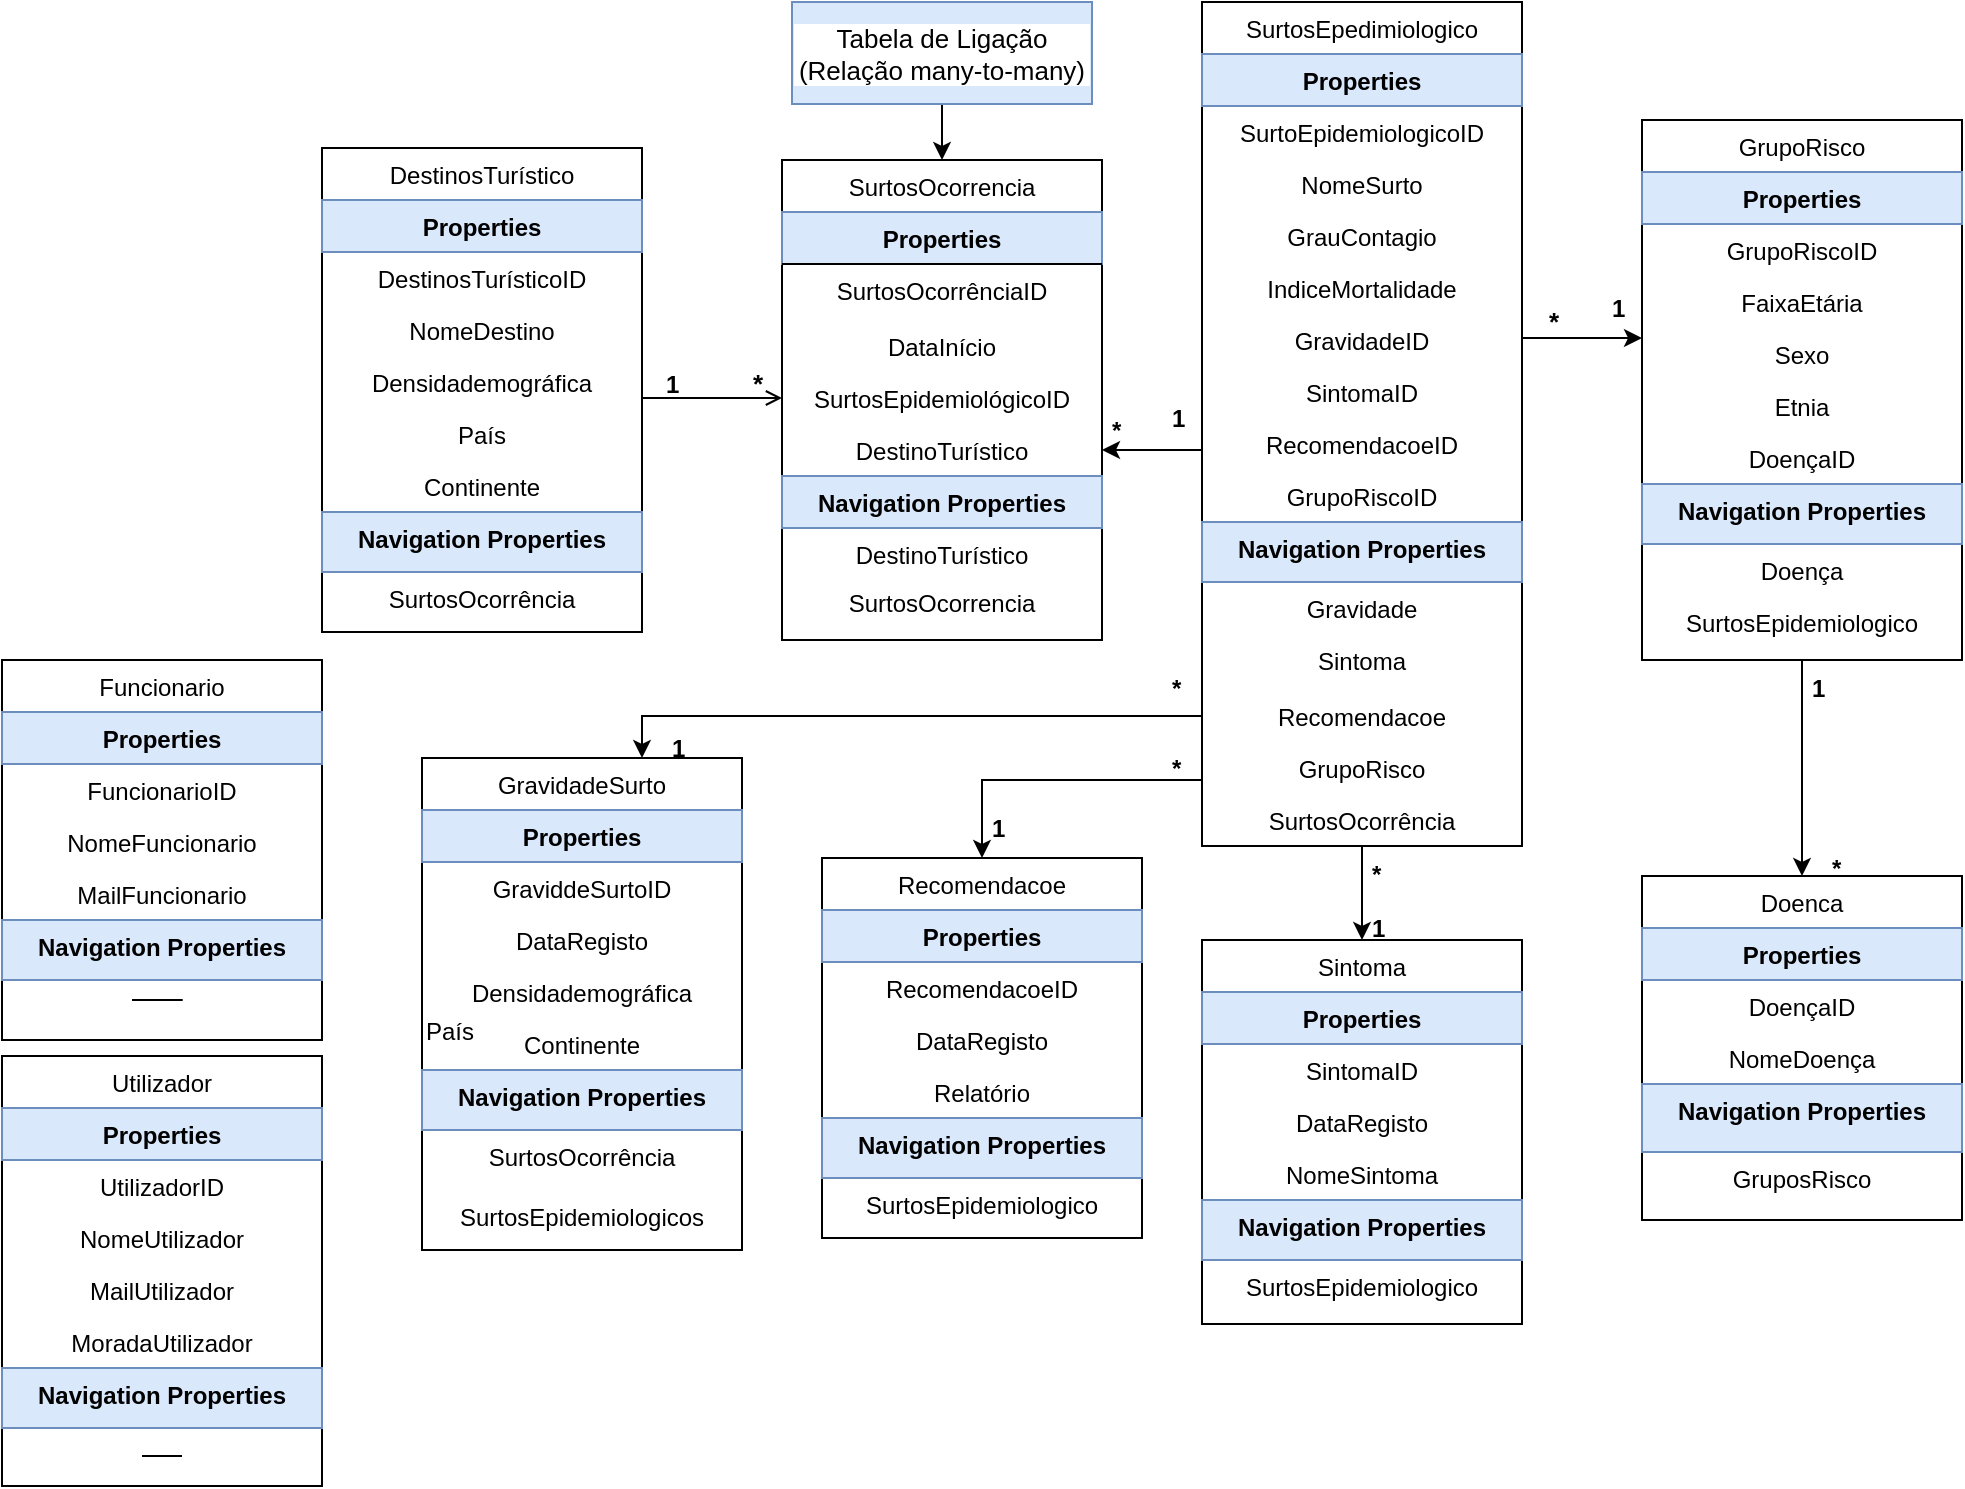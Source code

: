 <mxfile version="14.1.1" type="device"><diagram id="C5RBs43oDa-KdzZeNtuy" name="Page-1"><mxGraphModel dx="1320" dy="484" grid="1" gridSize="10" guides="1" tooltips="1" connect="1" arrows="1" fold="1" page="1" pageScale="1" pageWidth="827" pageHeight="1169" math="0" shadow="0"><root><mxCell id="WIyWlLk6GJQsqaUBKTNV-0"/><mxCell id="WIyWlLk6GJQsqaUBKTNV-1" parent="WIyWlLk6GJQsqaUBKTNV-0"/><mxCell id="zkfFHV4jXpPFQw0GAbJ--0" value="DestinosTurístico" style="swimlane;fontStyle=0;align=center;verticalAlign=top;childLayout=stackLayout;horizontal=1;startSize=26;horizontalStack=0;resizeParent=1;resizeLast=0;collapsible=1;marginBottom=0;rounded=0;shadow=0;strokeWidth=1;" parent="WIyWlLk6GJQsqaUBKTNV-1" vertex="1"><mxGeometry x="270" y="114" width="160" height="242" as="geometry"><mxRectangle x="230" y="140" width="160" height="26" as="alternateBounds"/></mxGeometry></mxCell><mxCell id="zkfFHV4jXpPFQw0GAbJ--1" value="Properties" style="text;align=center;verticalAlign=top;spacingLeft=4;spacingRight=4;overflow=hidden;rotatable=0;points=[[0,0.5],[1,0.5]];portConstraint=eastwest;fontStyle=1;fillColor=#dae8fc;strokeColor=#6c8ebf;" parent="zkfFHV4jXpPFQw0GAbJ--0" vertex="1"><mxGeometry y="26" width="160" height="26" as="geometry"/></mxCell><mxCell id="xdWEZirwOs-ydl-rWn5R-0" value="DestinosTurísticoID" style="text;align=center;verticalAlign=top;spacingLeft=4;spacingRight=4;overflow=hidden;rotatable=0;points=[[0,0.5],[1,0.5]];portConstraint=eastwest;" vertex="1" parent="zkfFHV4jXpPFQw0GAbJ--0"><mxGeometry y="52" width="160" height="26" as="geometry"/></mxCell><mxCell id="zkfFHV4jXpPFQw0GAbJ--2" value="NomeDestino" style="text;align=center;verticalAlign=top;spacingLeft=4;spacingRight=4;overflow=hidden;rotatable=0;points=[[0,0.5],[1,0.5]];portConstraint=eastwest;rounded=0;shadow=0;html=0;" parent="zkfFHV4jXpPFQw0GAbJ--0" vertex="1"><mxGeometry y="78" width="160" height="26" as="geometry"/></mxCell><mxCell id="xdWEZirwOs-ydl-rWn5R-4" value="Densidademográfica" style="text;align=center;verticalAlign=top;spacingLeft=4;spacingRight=4;overflow=hidden;rotatable=0;points=[[0,0.5],[1,0.5]];portConstraint=eastwest;" vertex="1" parent="zkfFHV4jXpPFQw0GAbJ--0"><mxGeometry y="104" width="160" height="26" as="geometry"/></mxCell><mxCell id="zkfFHV4jXpPFQw0GAbJ--3" value="País" style="text;align=center;verticalAlign=top;spacingLeft=4;spacingRight=4;overflow=hidden;rotatable=0;points=[[0,0.5],[1,0.5]];portConstraint=eastwest;rounded=0;shadow=0;html=0;" parent="zkfFHV4jXpPFQw0GAbJ--0" vertex="1"><mxGeometry y="130" width="160" height="26" as="geometry"/></mxCell><mxCell id="zkfFHV4jXpPFQw0GAbJ--5" value="Continente" style="text;align=center;verticalAlign=top;spacingLeft=4;spacingRight=4;overflow=hidden;rotatable=0;points=[[0,0.5],[1,0.5]];portConstraint=eastwest;" parent="zkfFHV4jXpPFQw0GAbJ--0" vertex="1"><mxGeometry y="156" width="160" height="26" as="geometry"/></mxCell><mxCell id="xdWEZirwOs-ydl-rWn5R-1" value="Navigation Properties" style="text;align=center;verticalAlign=top;spacingLeft=4;spacingRight=4;overflow=hidden;rotatable=0;points=[[0,0.5],[1,0.5]];portConstraint=eastwest;fontStyle=1;fillColor=#dae8fc;strokeColor=#6c8ebf;" vertex="1" parent="zkfFHV4jXpPFQw0GAbJ--0"><mxGeometry y="182" width="160" height="30" as="geometry"/></mxCell><mxCell id="xdWEZirwOs-ydl-rWn5R-5" value="SurtosOcorrência" style="text;align=center;verticalAlign=top;spacingLeft=4;spacingRight=4;overflow=hidden;rotatable=0;points=[[0,0.5],[1,0.5]];portConstraint=eastwest;" vertex="1" parent="zkfFHV4jXpPFQw0GAbJ--0"><mxGeometry y="212" width="160" height="28" as="geometry"/></mxCell><mxCell id="zkfFHV4jXpPFQw0GAbJ--17" value="SurtosOcorrencia" style="swimlane;fontStyle=0;align=center;verticalAlign=top;childLayout=stackLayout;horizontal=1;startSize=26;horizontalStack=0;resizeParent=1;resizeLast=0;collapsible=1;marginBottom=0;rounded=0;shadow=0;strokeWidth=1;" parent="WIyWlLk6GJQsqaUBKTNV-1" vertex="1"><mxGeometry x="500" y="120" width="160" height="240" as="geometry"><mxRectangle x="550" y="140" width="160" height="26" as="alternateBounds"/></mxGeometry></mxCell><mxCell id="zkfFHV4jXpPFQw0GAbJ--18" value="Properties" style="text;align=center;verticalAlign=top;spacingLeft=4;spacingRight=4;overflow=hidden;rotatable=0;points=[[0,0.5],[1,0.5]];portConstraint=eastwest;fontStyle=1;fillColor=#dae8fc;strokeColor=#6c8ebf;" parent="zkfFHV4jXpPFQw0GAbJ--17" vertex="1"><mxGeometry y="26" width="160" height="26" as="geometry"/></mxCell><mxCell id="xdWEZirwOs-ydl-rWn5R-7" value="" style="endArrow=none;html=1;" edge="1" parent="zkfFHV4jXpPFQw0GAbJ--17"><mxGeometry width="50" height="50" relative="1" as="geometry"><mxPoint y="52" as="sourcePoint"/><mxPoint x="160" y="52" as="targetPoint"/></mxGeometry></mxCell><mxCell id="zkfFHV4jXpPFQw0GAbJ--19" value="SurtosOcorrênciaID" style="text;align=center;verticalAlign=top;spacingLeft=4;spacingRight=4;overflow=hidden;rotatable=0;points=[[0,0.5],[1,0.5]];portConstraint=eastwest;rounded=0;shadow=0;html=0;" parent="zkfFHV4jXpPFQw0GAbJ--17" vertex="1"><mxGeometry y="52" width="160" height="28" as="geometry"/></mxCell><mxCell id="zkfFHV4jXpPFQw0GAbJ--20" value="DataInício" style="text;align=center;verticalAlign=top;spacingLeft=4;spacingRight=4;overflow=hidden;rotatable=0;points=[[0,0.5],[1,0.5]];portConstraint=eastwest;rounded=0;shadow=0;html=0;" parent="zkfFHV4jXpPFQw0GAbJ--17" vertex="1"><mxGeometry y="80" width="160" height="26" as="geometry"/></mxCell><mxCell id="xdWEZirwOs-ydl-rWn5R-8" value="SurtosEpidemiológicoID" style="text;align=center;verticalAlign=top;spacingLeft=4;spacingRight=4;overflow=hidden;rotatable=0;points=[[0,0.5],[1,0.5]];portConstraint=eastwest;rounded=0;shadow=0;html=0;" vertex="1" parent="zkfFHV4jXpPFQw0GAbJ--17"><mxGeometry y="106" width="160" height="26" as="geometry"/></mxCell><mxCell id="xdWEZirwOs-ydl-rWn5R-9" value="DestinoTurístico" style="text;align=center;verticalAlign=top;spacingLeft=4;spacingRight=4;overflow=hidden;rotatable=0;points=[[0,0.5],[1,0.5]];portConstraint=eastwest;rounded=0;shadow=0;html=0;" vertex="1" parent="zkfFHV4jXpPFQw0GAbJ--17"><mxGeometry y="132" width="160" height="26" as="geometry"/></mxCell><mxCell id="zkfFHV4jXpPFQw0GAbJ--24" value="Navigation Properties" style="text;align=center;verticalAlign=top;spacingLeft=4;spacingRight=4;overflow=hidden;rotatable=0;points=[[0,0.5],[1,0.5]];portConstraint=eastwest;fontStyle=1;fillColor=#dae8fc;strokeColor=#6c8ebf;" parent="zkfFHV4jXpPFQw0GAbJ--17" vertex="1"><mxGeometry y="158" width="160" height="26" as="geometry"/></mxCell><mxCell id="zkfFHV4jXpPFQw0GAbJ--22" value="DestinoTurístico" style="text;align=center;verticalAlign=top;spacingLeft=4;spacingRight=4;overflow=hidden;rotatable=0;points=[[0,0.5],[1,0.5]];portConstraint=eastwest;rounded=0;shadow=0;html=0;" parent="zkfFHV4jXpPFQw0GAbJ--17" vertex="1"><mxGeometry y="184" width="160" height="24" as="geometry"/></mxCell><mxCell id="xdWEZirwOs-ydl-rWn5R-128" value="SurtosOcorrencia" style="text;align=center;verticalAlign=top;spacingLeft=4;spacingRight=4;overflow=hidden;rotatable=0;points=[[0,0.5],[1,0.5]];portConstraint=eastwest;" vertex="1" parent="zkfFHV4jXpPFQw0GAbJ--17"><mxGeometry y="208" width="160" height="26" as="geometry"/></mxCell><mxCell id="zkfFHV4jXpPFQw0GAbJ--26" value="" style="endArrow=open;shadow=0;strokeWidth=1;rounded=0;endFill=1;edgeStyle=elbowEdgeStyle;elbow=vertical;entryX=0;entryY=0.5;entryDx=0;entryDy=0;" parent="WIyWlLk6GJQsqaUBKTNV-1" source="zkfFHV4jXpPFQw0GAbJ--0" edge="1"><mxGeometry x="0.5" y="41" relative="1" as="geometry"><mxPoint x="380" y="192" as="sourcePoint"/><mxPoint x="500" y="239" as="targetPoint"/><mxPoint x="-40" y="32" as="offset"/></mxGeometry></mxCell><mxCell id="zkfFHV4jXpPFQw0GAbJ--27" value="1" style="resizable=0;align=left;verticalAlign=bottom;labelBackgroundColor=none;fontSize=12;fontStyle=1" parent="zkfFHV4jXpPFQw0GAbJ--26" connectable="0" vertex="1"><mxGeometry x="-1" relative="1" as="geometry"><mxPoint x="10" y="2" as="offset"/></mxGeometry></mxCell><mxCell id="zkfFHV4jXpPFQw0GAbJ--28" value="*" style="resizable=0;align=right;verticalAlign=bottom;labelBackgroundColor=none;fontSize=13;fontStyle=1" parent="zkfFHV4jXpPFQw0GAbJ--26" connectable="0" vertex="1"><mxGeometry x="1" relative="1" as="geometry"><mxPoint x="-8" y="2" as="offset"/></mxGeometry></mxCell><mxCell id="xdWEZirwOs-ydl-rWn5R-12" value="Doenca" style="swimlane;fontStyle=0;align=center;verticalAlign=top;childLayout=stackLayout;horizontal=1;startSize=26;horizontalStack=0;resizeParent=1;resizeLast=0;collapsible=1;marginBottom=0;rounded=0;shadow=0;strokeWidth=1;" vertex="1" parent="WIyWlLk6GJQsqaUBKTNV-1"><mxGeometry x="930" y="478" width="160" height="172" as="geometry"><mxRectangle x="230" y="140" width="160" height="26" as="alternateBounds"/></mxGeometry></mxCell><mxCell id="xdWEZirwOs-ydl-rWn5R-13" value="Properties" style="text;align=center;verticalAlign=top;spacingLeft=4;spacingRight=4;overflow=hidden;rotatable=0;points=[[0,0.5],[1,0.5]];portConstraint=eastwest;fontStyle=1;fillColor=#dae8fc;strokeColor=#6c8ebf;" vertex="1" parent="xdWEZirwOs-ydl-rWn5R-12"><mxGeometry y="26" width="160" height="26" as="geometry"/></mxCell><mxCell id="xdWEZirwOs-ydl-rWn5R-14" value="DoençaID" style="text;align=center;verticalAlign=top;spacingLeft=4;spacingRight=4;overflow=hidden;rotatable=0;points=[[0,0.5],[1,0.5]];portConstraint=eastwest;" vertex="1" parent="xdWEZirwOs-ydl-rWn5R-12"><mxGeometry y="52" width="160" height="26" as="geometry"/></mxCell><mxCell id="xdWEZirwOs-ydl-rWn5R-15" value="NomeDoença" style="text;align=center;verticalAlign=top;spacingLeft=4;spacingRight=4;overflow=hidden;rotatable=0;points=[[0,0.5],[1,0.5]];portConstraint=eastwest;rounded=0;shadow=0;html=0;" vertex="1" parent="xdWEZirwOs-ydl-rWn5R-12"><mxGeometry y="78" width="160" height="26" as="geometry"/></mxCell><mxCell id="xdWEZirwOs-ydl-rWn5R-21" value="Navigation Properties" style="text;align=center;verticalAlign=top;spacingLeft=4;spacingRight=4;overflow=hidden;rotatable=0;points=[[0,0.5],[1,0.5]];portConstraint=eastwest;fontStyle=1;fillColor=#dae8fc;strokeColor=#6c8ebf;" vertex="1" parent="xdWEZirwOs-ydl-rWn5R-12"><mxGeometry y="104" width="160" height="34" as="geometry"/></mxCell><mxCell id="xdWEZirwOs-ydl-rWn5R-23" value="GruposRisco" style="text;align=center;verticalAlign=top;spacingLeft=4;spacingRight=4;overflow=hidden;rotatable=0;points=[[0,0.5],[1,0.5]];portConstraint=eastwest;" vertex="1" parent="xdWEZirwOs-ydl-rWn5R-12"><mxGeometry y="138" width="160" height="30" as="geometry"/></mxCell><mxCell id="xdWEZirwOs-ydl-rWn5R-24" value="GravidadeSurto" style="swimlane;fontStyle=0;align=center;verticalAlign=top;childLayout=stackLayout;horizontal=1;startSize=26;horizontalStack=0;resizeParent=1;resizeLast=0;collapsible=1;marginBottom=0;rounded=0;shadow=0;strokeWidth=1;" vertex="1" parent="WIyWlLk6GJQsqaUBKTNV-1"><mxGeometry x="320" y="419" width="160" height="246" as="geometry"><mxRectangle x="230" y="140" width="160" height="26" as="alternateBounds"/></mxGeometry></mxCell><mxCell id="xdWEZirwOs-ydl-rWn5R-25" value="Properties" style="text;align=center;verticalAlign=top;spacingLeft=4;spacingRight=4;overflow=hidden;rotatable=0;points=[[0,0.5],[1,0.5]];portConstraint=eastwest;fontStyle=1;fillColor=#dae8fc;strokeColor=#6c8ebf;" vertex="1" parent="xdWEZirwOs-ydl-rWn5R-24"><mxGeometry y="26" width="160" height="26" as="geometry"/></mxCell><mxCell id="xdWEZirwOs-ydl-rWn5R-26" value="GraviddeSurtoID" style="text;align=center;verticalAlign=top;spacingLeft=4;spacingRight=4;overflow=hidden;rotatable=0;points=[[0,0.5],[1,0.5]];portConstraint=eastwest;" vertex="1" parent="xdWEZirwOs-ydl-rWn5R-24"><mxGeometry y="52" width="160" height="26" as="geometry"/></mxCell><mxCell id="xdWEZirwOs-ydl-rWn5R-27" value="DataRegisto" style="text;align=center;verticalAlign=top;spacingLeft=4;spacingRight=4;overflow=hidden;rotatable=0;points=[[0,0.5],[1,0.5]];portConstraint=eastwest;rounded=0;shadow=0;html=0;labelBackgroundColor=#ffffff;" vertex="1" parent="xdWEZirwOs-ydl-rWn5R-24"><mxGeometry y="78" width="160" height="26" as="geometry"/></mxCell><mxCell id="xdWEZirwOs-ydl-rWn5R-28" value="Densidademográfica" style="text;align=center;verticalAlign=top;spacingLeft=4;spacingRight=4;overflow=hidden;rotatable=0;points=[[0,0.5],[1,0.5]];portConstraint=eastwest;" vertex="1" parent="xdWEZirwOs-ydl-rWn5R-24"><mxGeometry y="104" width="160" height="26" as="geometry"/></mxCell><mxCell id="xdWEZirwOs-ydl-rWn5R-31" value="Continente" style="text;align=center;verticalAlign=top;spacingLeft=4;spacingRight=4;overflow=hidden;rotatable=0;points=[[0,0.5],[1,0.5]];portConstraint=eastwest;" vertex="1" parent="xdWEZirwOs-ydl-rWn5R-24"><mxGeometry y="130" width="160" height="26" as="geometry"/></mxCell><mxCell id="xdWEZirwOs-ydl-rWn5R-33" value="Navigation Properties" style="text;align=center;verticalAlign=top;spacingLeft=4;spacingRight=4;overflow=hidden;rotatable=0;points=[[0,0.5],[1,0.5]];portConstraint=eastwest;fontStyle=1;fillColor=#dae8fc;strokeColor=#6c8ebf;" vertex="1" parent="xdWEZirwOs-ydl-rWn5R-24"><mxGeometry y="156" width="160" height="30" as="geometry"/></mxCell><mxCell id="xdWEZirwOs-ydl-rWn5R-143" value="SurtosOcorrência" style="text;align=center;verticalAlign=top;spacingLeft=4;spacingRight=4;overflow=hidden;rotatable=0;points=[[0,0.5],[1,0.5]];portConstraint=eastwest;" vertex="1" parent="xdWEZirwOs-ydl-rWn5R-24"><mxGeometry y="186" width="160" height="30" as="geometry"/></mxCell><mxCell id="xdWEZirwOs-ydl-rWn5R-35" value="SurtosEpidemiologicos" style="text;align=center;verticalAlign=top;spacingLeft=4;spacingRight=4;overflow=hidden;rotatable=0;points=[[0,0.5],[1,0.5]];portConstraint=eastwest;" vertex="1" parent="xdWEZirwOs-ydl-rWn5R-24"><mxGeometry y="216" width="160" height="30" as="geometry"/></mxCell><mxCell id="xdWEZirwOs-ydl-rWn5R-36" value="Funcionario" style="swimlane;fontStyle=0;align=center;verticalAlign=top;childLayout=stackLayout;horizontal=1;startSize=26;horizontalStack=0;resizeParent=1;resizeLast=0;collapsible=1;marginBottom=0;rounded=0;shadow=0;strokeWidth=1;" vertex="1" parent="WIyWlLk6GJQsqaUBKTNV-1"><mxGeometry x="110" y="370" width="160" height="190" as="geometry"><mxRectangle x="230" y="140" width="160" height="26" as="alternateBounds"/></mxGeometry></mxCell><mxCell id="xdWEZirwOs-ydl-rWn5R-37" value="Properties" style="text;align=center;verticalAlign=top;spacingLeft=4;spacingRight=4;overflow=hidden;rotatable=0;points=[[0,0.5],[1,0.5]];portConstraint=eastwest;fontStyle=1;fillColor=#dae8fc;strokeColor=#6c8ebf;" vertex="1" parent="xdWEZirwOs-ydl-rWn5R-36"><mxGeometry y="26" width="160" height="26" as="geometry"/></mxCell><mxCell id="xdWEZirwOs-ydl-rWn5R-38" value="FuncionarioID" style="text;align=center;verticalAlign=top;spacingLeft=4;spacingRight=4;overflow=hidden;rotatable=0;points=[[0,0.5],[1,0.5]];portConstraint=eastwest;" vertex="1" parent="xdWEZirwOs-ydl-rWn5R-36"><mxGeometry y="52" width="160" height="26" as="geometry"/></mxCell><mxCell id="xdWEZirwOs-ydl-rWn5R-39" value="NomeFuncionario" style="text;align=center;verticalAlign=top;spacingLeft=4;spacingRight=4;overflow=hidden;rotatable=0;points=[[0,0.5],[1,0.5]];portConstraint=eastwest;rounded=0;shadow=0;html=0;labelBackgroundColor=#ffffff;" vertex="1" parent="xdWEZirwOs-ydl-rWn5R-36"><mxGeometry y="78" width="160" height="26" as="geometry"/></mxCell><mxCell id="xdWEZirwOs-ydl-rWn5R-40" value="MailFuncionario" style="text;align=center;verticalAlign=top;spacingLeft=4;spacingRight=4;overflow=hidden;rotatable=0;points=[[0,0.5],[1,0.5]];portConstraint=eastwest;" vertex="1" parent="xdWEZirwOs-ydl-rWn5R-36"><mxGeometry y="104" width="160" height="26" as="geometry"/></mxCell><mxCell id="xdWEZirwOs-ydl-rWn5R-43" value="Navigation Properties" style="text;align=center;verticalAlign=top;spacingLeft=4;spacingRight=4;overflow=hidden;rotatable=0;points=[[0,0.5],[1,0.5]];portConstraint=eastwest;fontStyle=1;fillColor=#dae8fc;strokeColor=#6c8ebf;" vertex="1" parent="xdWEZirwOs-ydl-rWn5R-36"><mxGeometry y="130" width="160" height="30" as="geometry"/></mxCell><mxCell id="xdWEZirwOs-ydl-rWn5R-96" value="" style="endArrow=none;html=1;fontSize=13;" edge="1" parent="xdWEZirwOs-ydl-rWn5R-36"><mxGeometry width="50" height="50" relative="1" as="geometry"><mxPoint x="65" y="170" as="sourcePoint"/><mxPoint x="65" y="170" as="targetPoint"/><Array as="points"><mxPoint x="95" y="170"/></Array></mxGeometry></mxCell><mxCell id="xdWEZirwOs-ydl-rWn5R-148" style="edgeStyle=orthogonalEdgeStyle;rounded=0;orthogonalLoop=1;jettySize=auto;html=1;entryX=0.5;entryY=0;entryDx=0;entryDy=0;fontSize=13;" edge="1" parent="WIyWlLk6GJQsqaUBKTNV-1" source="xdWEZirwOs-ydl-rWn5R-45" target="xdWEZirwOs-ydl-rWn5R-12"><mxGeometry relative="1" as="geometry"/></mxCell><mxCell id="xdWEZirwOs-ydl-rWn5R-45" value="GrupoRisco" style="swimlane;fontStyle=0;align=center;verticalAlign=top;childLayout=stackLayout;horizontal=1;startSize=26;horizontalStack=0;resizeParent=1;resizeLast=0;collapsible=1;marginBottom=0;rounded=0;shadow=0;strokeWidth=1;" vertex="1" parent="WIyWlLk6GJQsqaUBKTNV-1"><mxGeometry x="930" y="100" width="160" height="270" as="geometry"><mxRectangle x="230" y="140" width="160" height="26" as="alternateBounds"/></mxGeometry></mxCell><mxCell id="xdWEZirwOs-ydl-rWn5R-46" value="Properties" style="text;align=center;verticalAlign=top;spacingLeft=4;spacingRight=4;overflow=hidden;rotatable=0;points=[[0,0.5],[1,0.5]];portConstraint=eastwest;fontStyle=1;fillColor=#dae8fc;strokeColor=#6c8ebf;" vertex="1" parent="xdWEZirwOs-ydl-rWn5R-45"><mxGeometry y="26" width="160" height="26" as="geometry"/></mxCell><mxCell id="xdWEZirwOs-ydl-rWn5R-47" value="GrupoRiscoID" style="text;align=center;verticalAlign=top;spacingLeft=4;spacingRight=4;overflow=hidden;rotatable=0;points=[[0,0.5],[1,0.5]];portConstraint=eastwest;" vertex="1" parent="xdWEZirwOs-ydl-rWn5R-45"><mxGeometry y="52" width="160" height="26" as="geometry"/></mxCell><mxCell id="xdWEZirwOs-ydl-rWn5R-48" value="FaixaEtária" style="text;align=center;verticalAlign=top;spacingLeft=4;spacingRight=4;overflow=hidden;rotatable=0;points=[[0,0.5],[1,0.5]];portConstraint=eastwest;rounded=0;shadow=0;html=0;labelBackgroundColor=#ffffff;" vertex="1" parent="xdWEZirwOs-ydl-rWn5R-45"><mxGeometry y="78" width="160" height="26" as="geometry"/></mxCell><mxCell id="xdWEZirwOs-ydl-rWn5R-51" value="Sexo" style="text;align=center;verticalAlign=top;spacingLeft=4;spacingRight=4;overflow=hidden;rotatable=0;points=[[0,0.5],[1,0.5]];portConstraint=eastwest;" vertex="1" parent="xdWEZirwOs-ydl-rWn5R-45"><mxGeometry y="104" width="160" height="26" as="geometry"/></mxCell><mxCell id="xdWEZirwOs-ydl-rWn5R-49" value="Etnia" style="text;align=center;verticalAlign=top;spacingLeft=4;spacingRight=4;overflow=hidden;rotatable=0;points=[[0,0.5],[1,0.5]];portConstraint=eastwest;" vertex="1" parent="xdWEZirwOs-ydl-rWn5R-45"><mxGeometry y="130" width="160" height="26" as="geometry"/></mxCell><mxCell id="xdWEZirwOs-ydl-rWn5R-52" value="DoençaID" style="text;align=center;verticalAlign=top;spacingLeft=4;spacingRight=4;overflow=hidden;rotatable=0;points=[[0,0.5],[1,0.5]];portConstraint=eastwest;" vertex="1" parent="xdWEZirwOs-ydl-rWn5R-45"><mxGeometry y="156" width="160" height="26" as="geometry"/></mxCell><mxCell id="xdWEZirwOs-ydl-rWn5R-50" value="Navigation Properties" style="text;align=center;verticalAlign=top;spacingLeft=4;spacingRight=4;overflow=hidden;rotatable=0;points=[[0,0.5],[1,0.5]];portConstraint=eastwest;fontStyle=1;fillColor=#dae8fc;strokeColor=#6c8ebf;" vertex="1" parent="xdWEZirwOs-ydl-rWn5R-45"><mxGeometry y="182" width="160" height="30" as="geometry"/></mxCell><mxCell id="xdWEZirwOs-ydl-rWn5R-53" value="Doença" style="text;align=center;verticalAlign=top;spacingLeft=4;spacingRight=4;overflow=hidden;rotatable=0;points=[[0,0.5],[1,0.5]];portConstraint=eastwest;" vertex="1" parent="xdWEZirwOs-ydl-rWn5R-45"><mxGeometry y="212" width="160" height="26" as="geometry"/></mxCell><mxCell id="xdWEZirwOs-ydl-rWn5R-54" value="SurtosEpidemiologico" style="text;align=center;verticalAlign=top;spacingLeft=4;spacingRight=4;overflow=hidden;rotatable=0;points=[[0,0.5],[1,0.5]];portConstraint=eastwest;" vertex="1" parent="xdWEZirwOs-ydl-rWn5R-45"><mxGeometry y="238" width="160" height="26" as="geometry"/></mxCell><mxCell id="xdWEZirwOs-ydl-rWn5R-55" value="Recomendacoe" style="swimlane;fontStyle=0;align=center;verticalAlign=top;childLayout=stackLayout;horizontal=1;startSize=26;horizontalStack=0;resizeParent=1;resizeLast=0;collapsible=1;marginBottom=0;rounded=0;shadow=0;strokeWidth=1;" vertex="1" parent="WIyWlLk6GJQsqaUBKTNV-1"><mxGeometry x="520" y="469" width="160" height="190" as="geometry"><mxRectangle x="230" y="140" width="160" height="26" as="alternateBounds"/></mxGeometry></mxCell><mxCell id="xdWEZirwOs-ydl-rWn5R-56" value="Properties" style="text;align=center;verticalAlign=top;spacingLeft=4;spacingRight=4;overflow=hidden;rotatable=0;points=[[0,0.5],[1,0.5]];portConstraint=eastwest;fontStyle=1;fillColor=#dae8fc;strokeColor=#6c8ebf;" vertex="1" parent="xdWEZirwOs-ydl-rWn5R-55"><mxGeometry y="26" width="160" height="26" as="geometry"/></mxCell><mxCell id="xdWEZirwOs-ydl-rWn5R-57" value="RecomendacoeID" style="text;align=center;verticalAlign=top;spacingLeft=4;spacingRight=4;overflow=hidden;rotatable=0;points=[[0,0.5],[1,0.5]];portConstraint=eastwest;" vertex="1" parent="xdWEZirwOs-ydl-rWn5R-55"><mxGeometry y="52" width="160" height="26" as="geometry"/></mxCell><mxCell id="xdWEZirwOs-ydl-rWn5R-58" value="DataRegisto" style="text;align=center;verticalAlign=top;spacingLeft=4;spacingRight=4;overflow=hidden;rotatable=0;points=[[0,0.5],[1,0.5]];portConstraint=eastwest;rounded=0;shadow=0;html=0;labelBackgroundColor=#ffffff;" vertex="1" parent="xdWEZirwOs-ydl-rWn5R-55"><mxGeometry y="78" width="160" height="26" as="geometry"/></mxCell><mxCell id="xdWEZirwOs-ydl-rWn5R-59" value="Relatório" style="text;align=center;verticalAlign=top;spacingLeft=4;spacingRight=4;overflow=hidden;rotatable=0;points=[[0,0.5],[1,0.5]];portConstraint=eastwest;" vertex="1" parent="xdWEZirwOs-ydl-rWn5R-55"><mxGeometry y="104" width="160" height="26" as="geometry"/></mxCell><mxCell id="xdWEZirwOs-ydl-rWn5R-62" value="Navigation Properties" style="text;align=center;verticalAlign=top;spacingLeft=4;spacingRight=4;overflow=hidden;rotatable=0;points=[[0,0.5],[1,0.5]];portConstraint=eastwest;fontStyle=1;fillColor=#dae8fc;strokeColor=#6c8ebf;" vertex="1" parent="xdWEZirwOs-ydl-rWn5R-55"><mxGeometry y="130" width="160" height="30" as="geometry"/></mxCell><mxCell id="xdWEZirwOs-ydl-rWn5R-64" value="SurtosEpidemiologico" style="text;align=center;verticalAlign=top;spacingLeft=4;spacingRight=4;overflow=hidden;rotatable=0;points=[[0,0.5],[1,0.5]];portConstraint=eastwest;" vertex="1" parent="xdWEZirwOs-ydl-rWn5R-55"><mxGeometry y="160" width="160" height="26" as="geometry"/></mxCell><mxCell id="xdWEZirwOs-ydl-rWn5R-65" value="Sintoma" style="swimlane;fontStyle=0;align=center;verticalAlign=top;childLayout=stackLayout;horizontal=1;startSize=26;horizontalStack=0;resizeParent=1;resizeLast=0;collapsible=1;marginBottom=0;rounded=0;shadow=0;strokeWidth=1;" vertex="1" parent="WIyWlLk6GJQsqaUBKTNV-1"><mxGeometry x="710" y="510" width="160" height="192" as="geometry"><mxRectangle x="230" y="140" width="160" height="26" as="alternateBounds"/></mxGeometry></mxCell><mxCell id="xdWEZirwOs-ydl-rWn5R-66" value="Properties" style="text;align=center;verticalAlign=top;spacingLeft=4;spacingRight=4;overflow=hidden;rotatable=0;points=[[0,0.5],[1,0.5]];portConstraint=eastwest;fontStyle=1;fillColor=#dae8fc;strokeColor=#6c8ebf;" vertex="1" parent="xdWEZirwOs-ydl-rWn5R-65"><mxGeometry y="26" width="160" height="26" as="geometry"/></mxCell><mxCell id="xdWEZirwOs-ydl-rWn5R-67" value="SintomaID" style="text;align=center;verticalAlign=top;spacingLeft=4;spacingRight=4;overflow=hidden;rotatable=0;points=[[0,0.5],[1,0.5]];portConstraint=eastwest;" vertex="1" parent="xdWEZirwOs-ydl-rWn5R-65"><mxGeometry y="52" width="160" height="26" as="geometry"/></mxCell><mxCell id="xdWEZirwOs-ydl-rWn5R-68" value="DataRegisto" style="text;align=center;verticalAlign=top;spacingLeft=4;spacingRight=4;overflow=hidden;rotatable=0;points=[[0,0.5],[1,0.5]];portConstraint=eastwest;rounded=0;shadow=0;html=0;labelBackgroundColor=#ffffff;" vertex="1" parent="xdWEZirwOs-ydl-rWn5R-65"><mxGeometry y="78" width="160" height="26" as="geometry"/></mxCell><mxCell id="xdWEZirwOs-ydl-rWn5R-69" value="NomeSintoma" style="text;align=center;verticalAlign=top;spacingLeft=4;spacingRight=4;overflow=hidden;rotatable=0;points=[[0,0.5],[1,0.5]];portConstraint=eastwest;" vertex="1" parent="xdWEZirwOs-ydl-rWn5R-65"><mxGeometry y="104" width="160" height="26" as="geometry"/></mxCell><mxCell id="xdWEZirwOs-ydl-rWn5R-72" value="Navigation Properties" style="text;align=center;verticalAlign=top;spacingLeft=4;spacingRight=4;overflow=hidden;rotatable=0;points=[[0,0.5],[1,0.5]];portConstraint=eastwest;fontStyle=1;fillColor=#dae8fc;strokeColor=#6c8ebf;" vertex="1" parent="xdWEZirwOs-ydl-rWn5R-65"><mxGeometry y="130" width="160" height="30" as="geometry"/></mxCell><mxCell id="xdWEZirwOs-ydl-rWn5R-73" value="SurtosEpidemiologico" style="text;align=center;verticalAlign=top;spacingLeft=4;spacingRight=4;overflow=hidden;rotatable=0;points=[[0,0.5],[1,0.5]];portConstraint=eastwest;" vertex="1" parent="xdWEZirwOs-ydl-rWn5R-65"><mxGeometry y="160" width="160" height="30" as="geometry"/></mxCell><mxCell id="xdWEZirwOs-ydl-rWn5R-89" value="Utilizador" style="swimlane;fontStyle=0;align=center;verticalAlign=top;childLayout=stackLayout;horizontal=1;startSize=26;horizontalStack=0;resizeParent=1;resizeLast=0;collapsible=1;marginBottom=0;rounded=0;shadow=0;strokeWidth=1;" vertex="1" parent="WIyWlLk6GJQsqaUBKTNV-1"><mxGeometry x="110" y="568" width="160" height="215" as="geometry"><mxRectangle x="230" y="140" width="160" height="26" as="alternateBounds"/></mxGeometry></mxCell><mxCell id="xdWEZirwOs-ydl-rWn5R-90" value="Properties" style="text;align=center;verticalAlign=top;spacingLeft=4;spacingRight=4;overflow=hidden;rotatable=0;points=[[0,0.5],[1,0.5]];portConstraint=eastwest;fontStyle=1;fillColor=#dae8fc;strokeColor=#6c8ebf;" vertex="1" parent="xdWEZirwOs-ydl-rWn5R-89"><mxGeometry y="26" width="160" height="26" as="geometry"/></mxCell><mxCell id="xdWEZirwOs-ydl-rWn5R-91" value="UtilizadorID" style="text;align=center;verticalAlign=top;spacingLeft=4;spacingRight=4;overflow=hidden;rotatable=0;points=[[0,0.5],[1,0.5]];portConstraint=eastwest;" vertex="1" parent="xdWEZirwOs-ydl-rWn5R-89"><mxGeometry y="52" width="160" height="26" as="geometry"/></mxCell><mxCell id="xdWEZirwOs-ydl-rWn5R-92" value="NomeUtilizador" style="text;align=center;verticalAlign=top;spacingLeft=4;spacingRight=4;overflow=hidden;rotatable=0;points=[[0,0.5],[1,0.5]];portConstraint=eastwest;rounded=0;shadow=0;html=0;labelBackgroundColor=#ffffff;" vertex="1" parent="xdWEZirwOs-ydl-rWn5R-89"><mxGeometry y="78" width="160" height="26" as="geometry"/></mxCell><mxCell id="xdWEZirwOs-ydl-rWn5R-95" value="MailUtilizador" style="text;align=center;verticalAlign=top;spacingLeft=4;spacingRight=4;overflow=hidden;rotatable=0;points=[[0,0.5],[1,0.5]];portConstraint=eastwest;" vertex="1" parent="xdWEZirwOs-ydl-rWn5R-89"><mxGeometry y="104" width="160" height="26" as="geometry"/></mxCell><mxCell id="xdWEZirwOs-ydl-rWn5R-93" value="MoradaUtilizador" style="text;align=center;verticalAlign=top;spacingLeft=4;spacingRight=4;overflow=hidden;rotatable=0;points=[[0,0.5],[1,0.5]];portConstraint=eastwest;" vertex="1" parent="xdWEZirwOs-ydl-rWn5R-89"><mxGeometry y="130" width="160" height="26" as="geometry"/></mxCell><mxCell id="xdWEZirwOs-ydl-rWn5R-94" value="Navigation Properties" style="text;align=center;verticalAlign=top;spacingLeft=4;spacingRight=4;overflow=hidden;rotatable=0;points=[[0,0.5],[1,0.5]];portConstraint=eastwest;fontStyle=1;fillColor=#dae8fc;strokeColor=#6c8ebf;" vertex="1" parent="xdWEZirwOs-ydl-rWn5R-89"><mxGeometry y="156" width="160" height="30" as="geometry"/></mxCell><mxCell id="xdWEZirwOs-ydl-rWn5R-97" value="" style="endArrow=none;html=1;fontSize=13;" edge="1" parent="xdWEZirwOs-ydl-rWn5R-89"><mxGeometry width="50" height="50" relative="1" as="geometry"><mxPoint x="90" y="200" as="sourcePoint"/><mxPoint x="70" y="200" as="targetPoint"/></mxGeometry></mxCell><mxCell id="xdWEZirwOs-ydl-rWn5R-115" style="edgeStyle=orthogonalEdgeStyle;rounded=0;orthogonalLoop=1;jettySize=auto;html=1;entryX=0.5;entryY=0;entryDx=0;entryDy=0;fontSize=13;" edge="1" parent="WIyWlLk6GJQsqaUBKTNV-1" source="xdWEZirwOs-ydl-rWn5R-98" target="xdWEZirwOs-ydl-rWn5R-65"><mxGeometry relative="1" as="geometry"/></mxCell><mxCell id="xdWEZirwOs-ydl-rWn5R-98" value="SurtosEpedimiologico" style="swimlane;fontStyle=0;align=center;verticalAlign=top;childLayout=stackLayout;horizontal=1;startSize=26;horizontalStack=0;resizeParent=1;resizeLast=0;collapsible=1;marginBottom=0;rounded=0;shadow=0;strokeWidth=1;" vertex="1" parent="WIyWlLk6GJQsqaUBKTNV-1"><mxGeometry x="710" y="41" width="160" height="422" as="geometry"><mxRectangle x="230" y="140" width="160" height="26" as="alternateBounds"/></mxGeometry></mxCell><mxCell id="xdWEZirwOs-ydl-rWn5R-99" value="Properties" style="text;align=center;verticalAlign=top;spacingLeft=4;spacingRight=4;overflow=hidden;rotatable=0;points=[[0,0.5],[1,0.5]];portConstraint=eastwest;fontStyle=1;fillColor=#dae8fc;strokeColor=#6c8ebf;" vertex="1" parent="xdWEZirwOs-ydl-rWn5R-98"><mxGeometry y="26" width="160" height="26" as="geometry"/></mxCell><mxCell id="xdWEZirwOs-ydl-rWn5R-100" value="SurtoEpidemiologicoID" style="text;align=center;verticalAlign=top;spacingLeft=4;spacingRight=4;overflow=hidden;rotatable=0;points=[[0,0.5],[1,0.5]];portConstraint=eastwest;" vertex="1" parent="xdWEZirwOs-ydl-rWn5R-98"><mxGeometry y="52" width="160" height="26" as="geometry"/></mxCell><mxCell id="xdWEZirwOs-ydl-rWn5R-101" value="NomeSurto" style="text;align=center;verticalAlign=top;spacingLeft=4;spacingRight=4;overflow=hidden;rotatable=0;points=[[0,0.5],[1,0.5]];portConstraint=eastwest;rounded=0;shadow=0;html=0;labelBackgroundColor=#ffffff;" vertex="1" parent="xdWEZirwOs-ydl-rWn5R-98"><mxGeometry y="78" width="160" height="26" as="geometry"/></mxCell><mxCell id="xdWEZirwOs-ydl-rWn5R-102" value="GrauContagio" style="text;align=center;verticalAlign=top;spacingLeft=4;spacingRight=4;overflow=hidden;rotatable=0;points=[[0,0.5],[1,0.5]];portConstraint=eastwest;" vertex="1" parent="xdWEZirwOs-ydl-rWn5R-98"><mxGeometry y="104" width="160" height="26" as="geometry"/></mxCell><mxCell id="xdWEZirwOs-ydl-rWn5R-103" value="IndiceMortalidade" style="text;align=center;verticalAlign=top;spacingLeft=4;spacingRight=4;overflow=hidden;rotatable=0;points=[[0,0.5],[1,0.5]];portConstraint=eastwest;" vertex="1" parent="xdWEZirwOs-ydl-rWn5R-98"><mxGeometry y="130" width="160" height="26" as="geometry"/></mxCell><mxCell id="xdWEZirwOs-ydl-rWn5R-104" value="GravidadeID" style="text;align=center;verticalAlign=top;spacingLeft=4;spacingRight=4;overflow=hidden;rotatable=0;points=[[0,0.5],[1,0.5]];portConstraint=eastwest;" vertex="1" parent="xdWEZirwOs-ydl-rWn5R-98"><mxGeometry y="156" width="160" height="26" as="geometry"/></mxCell><mxCell id="xdWEZirwOs-ydl-rWn5R-105" value="SintomaID" style="text;align=center;verticalAlign=top;spacingLeft=4;spacingRight=4;overflow=hidden;rotatable=0;points=[[0,0.5],[1,0.5]];portConstraint=eastwest;" vertex="1" parent="xdWEZirwOs-ydl-rWn5R-98"><mxGeometry y="182" width="160" height="26" as="geometry"/></mxCell><mxCell id="xdWEZirwOs-ydl-rWn5R-106" value="RecomendacoeID" style="text;align=center;verticalAlign=top;spacingLeft=4;spacingRight=4;overflow=hidden;rotatable=0;points=[[0,0.5],[1,0.5]];portConstraint=eastwest;" vertex="1" parent="xdWEZirwOs-ydl-rWn5R-98"><mxGeometry y="208" width="160" height="26" as="geometry"/></mxCell><mxCell id="xdWEZirwOs-ydl-rWn5R-107" value="GrupoRiscoID" style="text;align=center;verticalAlign=top;spacingLeft=4;spacingRight=4;overflow=hidden;rotatable=0;points=[[0,0.5],[1,0.5]];portConstraint=eastwest;" vertex="1" parent="xdWEZirwOs-ydl-rWn5R-98"><mxGeometry y="234" width="160" height="26" as="geometry"/></mxCell><mxCell id="xdWEZirwOs-ydl-rWn5R-108" value="Navigation Properties" style="text;align=center;verticalAlign=top;spacingLeft=4;spacingRight=4;overflow=hidden;rotatable=0;points=[[0,0.5],[1,0.5]];portConstraint=eastwest;fontStyle=1;fillColor=#dae8fc;strokeColor=#6c8ebf;" vertex="1" parent="xdWEZirwOs-ydl-rWn5R-98"><mxGeometry y="260" width="160" height="30" as="geometry"/></mxCell><mxCell id="xdWEZirwOs-ydl-rWn5R-109" value="Gravidade" style="text;align=center;verticalAlign=top;spacingLeft=4;spacingRight=4;overflow=hidden;rotatable=0;points=[[0,0.5],[1,0.5]];portConstraint=eastwest;" vertex="1" parent="xdWEZirwOs-ydl-rWn5R-98"><mxGeometry y="290" width="160" height="26" as="geometry"/></mxCell><mxCell id="xdWEZirwOs-ydl-rWn5R-110" value="Sintoma" style="text;align=center;verticalAlign=top;spacingLeft=4;spacingRight=4;overflow=hidden;rotatable=0;points=[[0,0.5],[1,0.5]];portConstraint=eastwest;" vertex="1" parent="xdWEZirwOs-ydl-rWn5R-98"><mxGeometry y="316" width="160" height="28" as="geometry"/></mxCell><mxCell id="xdWEZirwOs-ydl-rWn5R-111" value="Recomendacoe" style="text;align=center;verticalAlign=top;spacingLeft=4;spacingRight=4;overflow=hidden;rotatable=0;points=[[0,0.5],[1,0.5]];portConstraint=eastwest;" vertex="1" parent="xdWEZirwOs-ydl-rWn5R-98"><mxGeometry y="344" width="160" height="26" as="geometry"/></mxCell><mxCell id="xdWEZirwOs-ydl-rWn5R-127" value="GrupoRisco" style="text;align=center;verticalAlign=top;spacingLeft=4;spacingRight=4;overflow=hidden;rotatable=0;points=[[0,0.5],[1,0.5]];portConstraint=eastwest;" vertex="1" parent="xdWEZirwOs-ydl-rWn5R-98"><mxGeometry y="370" width="160" height="26" as="geometry"/></mxCell><mxCell id="xdWEZirwOs-ydl-rWn5R-112" value="SurtosOcorrência" style="text;align=center;verticalAlign=top;spacingLeft=4;spacingRight=4;overflow=hidden;rotatable=0;points=[[0,0.5],[1,0.5]];portConstraint=eastwest;" vertex="1" parent="xdWEZirwOs-ydl-rWn5R-98"><mxGeometry y="396" width="160" height="26" as="geometry"/></mxCell><mxCell id="xdWEZirwOs-ydl-rWn5R-116" style="edgeStyle=orthogonalEdgeStyle;rounded=0;orthogonalLoop=1;jettySize=auto;html=1;fontSize=13;" edge="1" parent="WIyWlLk6GJQsqaUBKTNV-1" source="xdWEZirwOs-ydl-rWn5R-104"><mxGeometry relative="1" as="geometry"><mxPoint x="930" y="209" as="targetPoint"/><Array as="points"><mxPoint x="900" y="209"/><mxPoint x="900" y="209"/></Array></mxGeometry></mxCell><mxCell id="xdWEZirwOs-ydl-rWn5R-117" value="1" style="resizable=0;align=left;verticalAlign=bottom;labelBackgroundColor=none;fontSize=12;fontStyle=1" connectable="0" vertex="1" parent="WIyWlLk6GJQsqaUBKTNV-1"><mxGeometry x="920" y="180" as="geometry"><mxPoint x="-7" y="23" as="offset"/></mxGeometry></mxCell><mxCell id="xdWEZirwOs-ydl-rWn5R-118" value="*" style="resizable=0;align=right;verticalAlign=bottom;labelBackgroundColor=none;fontSize=13;fontStyle=1" connectable="0" vertex="1" parent="WIyWlLk6GJQsqaUBKTNV-1"><mxGeometry x="890" y="210" as="geometry"/></mxCell><mxCell id="xdWEZirwOs-ydl-rWn5R-120" value="1" style="resizable=0;align=left;verticalAlign=bottom;labelBackgroundColor=none;fontSize=12;fontStyle=1" connectable="0" vertex="1" parent="WIyWlLk6GJQsqaUBKTNV-1"><mxGeometry x="1020" y="370" as="geometry"><mxPoint x="-7" y="23" as="offset"/></mxGeometry></mxCell><mxCell id="xdWEZirwOs-ydl-rWn5R-121" value="*" style="resizable=0;align=left;verticalAlign=bottom;labelBackgroundColor=none;fontSize=12;fontStyle=1" connectable="0" vertex="1" parent="WIyWlLk6GJQsqaUBKTNV-1"><mxGeometry x="1030" y="460" as="geometry"><mxPoint x="-7" y="23" as="offset"/></mxGeometry></mxCell><mxCell id="xdWEZirwOs-ydl-rWn5R-122" style="edgeStyle=orthogonalEdgeStyle;rounded=0;orthogonalLoop=1;jettySize=auto;html=1;entryX=0.5;entryY=0;entryDx=0;entryDy=0;fontSize=13;exitX=0;exitY=0.5;exitDx=0;exitDy=0;" edge="1" parent="WIyWlLk6GJQsqaUBKTNV-1" source="xdWEZirwOs-ydl-rWn5R-111" target="xdWEZirwOs-ydl-rWn5R-55"><mxGeometry relative="1" as="geometry"><Array as="points"><mxPoint x="710" y="430"/><mxPoint x="600" y="430"/></Array></mxGeometry></mxCell><mxCell id="xdWEZirwOs-ydl-rWn5R-123" value="1" style="resizable=0;align=left;verticalAlign=bottom;labelBackgroundColor=none;fontSize=12;fontStyle=1" connectable="0" vertex="1" parent="WIyWlLk6GJQsqaUBKTNV-1"><mxGeometry x="610" y="440" as="geometry"><mxPoint x="-7" y="23" as="offset"/></mxGeometry></mxCell><mxCell id="xdWEZirwOs-ydl-rWn5R-124" value="*" style="resizable=0;align=left;verticalAlign=bottom;labelBackgroundColor=none;fontSize=12;fontStyle=1" connectable="0" vertex="1" parent="WIyWlLk6GJQsqaUBKTNV-1"><mxGeometry x="700" y="410" as="geometry"><mxPoint x="-7" y="23" as="offset"/></mxGeometry></mxCell><mxCell id="xdWEZirwOs-ydl-rWn5R-126" value="*" style="resizable=0;align=left;verticalAlign=bottom;labelBackgroundColor=none;fontSize=12;fontStyle=1" connectable="0" vertex="1" parent="WIyWlLk6GJQsqaUBKTNV-1"><mxGeometry x="800" y="463" as="geometry"><mxPoint x="-7" y="23" as="offset"/></mxGeometry></mxCell><mxCell id="xdWEZirwOs-ydl-rWn5R-130" value="*" style="resizable=0;align=left;verticalAlign=bottom;labelBackgroundColor=none;fontSize=12;fontStyle=1" connectable="0" vertex="1" parent="WIyWlLk6GJQsqaUBKTNV-1"><mxGeometry x="670" y="241" as="geometry"><mxPoint x="-7" y="23" as="offset"/></mxGeometry></mxCell><mxCell id="xdWEZirwOs-ydl-rWn5R-131" value="1" style="resizable=0;align=left;verticalAlign=bottom;labelBackgroundColor=none;fontSize=12;fontStyle=1" connectable="0" vertex="1" parent="WIyWlLk6GJQsqaUBKTNV-1"><mxGeometry x="700" y="235" as="geometry"><mxPoint x="-7" y="23" as="offset"/></mxGeometry></mxCell><mxCell id="xdWEZirwOs-ydl-rWn5R-145" style="edgeStyle=orthogonalEdgeStyle;rounded=0;orthogonalLoop=1;jettySize=auto;html=1;fontSize=13;" edge="1" parent="WIyWlLk6GJQsqaUBKTNV-1" source="xdWEZirwOs-ydl-rWn5R-111"><mxGeometry relative="1" as="geometry"><mxPoint x="430" y="419" as="targetPoint"/><Array as="points"><mxPoint x="430" y="398"/><mxPoint x="430" y="419"/></Array></mxGeometry></mxCell><mxCell id="xdWEZirwOs-ydl-rWn5R-146" value="*" style="resizable=0;align=left;verticalAlign=bottom;labelBackgroundColor=none;fontSize=12;fontStyle=1" connectable="0" vertex="1" parent="WIyWlLk6GJQsqaUBKTNV-1"><mxGeometry x="700" y="370" as="geometry"><mxPoint x="-7" y="23" as="offset"/></mxGeometry></mxCell><mxCell id="xdWEZirwOs-ydl-rWn5R-147" value="1" style="resizable=0;align=left;verticalAlign=bottom;labelBackgroundColor=none;fontSize=12;fontStyle=1" connectable="0" vertex="1" parent="WIyWlLk6GJQsqaUBKTNV-1"><mxGeometry x="450" y="400" as="geometry"><mxPoint x="-7" y="23" as="offset"/></mxGeometry></mxCell><mxCell id="xdWEZirwOs-ydl-rWn5R-30" value="País" style="text;align=center;verticalAlign=top;spacingLeft=4;spacingRight=4;overflow=hidden;rotatable=0;points=[[0,0.5],[1,0.5]];portConstraint=eastwest;rounded=0;shadow=0;html=0;" vertex="1" parent="WIyWlLk6GJQsqaUBKTNV-1"><mxGeometry x="254" y="542" width="160" height="26" as="geometry"/></mxCell><mxCell id="xdWEZirwOs-ydl-rWn5R-125" value="1" style="resizable=0;align=left;verticalAlign=bottom;labelBackgroundColor=none;fontSize=12;fontStyle=1" connectable="0" vertex="1" parent="WIyWlLk6GJQsqaUBKTNV-1"><mxGeometry x="800" y="490" width="160" as="geometry"><mxPoint x="-7" y="23" as="offset"/></mxGeometry></mxCell><mxCell id="xdWEZirwOs-ydl-rWn5R-149" style="edgeStyle=orthogonalEdgeStyle;rounded=0;orthogonalLoop=1;jettySize=auto;html=1;entryX=1;entryY=0.5;entryDx=0;entryDy=0;fontSize=13;" edge="1" parent="WIyWlLk6GJQsqaUBKTNV-1" source="xdWEZirwOs-ydl-rWn5R-106" target="xdWEZirwOs-ydl-rWn5R-9"><mxGeometry relative="1" as="geometry"><Array as="points"><mxPoint x="700" y="265"/><mxPoint x="700" y="265"/></Array></mxGeometry></mxCell><mxCell id="xdWEZirwOs-ydl-rWn5R-151" style="edgeStyle=orthogonalEdgeStyle;rounded=0;orthogonalLoop=1;jettySize=auto;html=1;entryX=0.5;entryY=0;entryDx=0;entryDy=0;fontSize=13;" edge="1" parent="WIyWlLk6GJQsqaUBKTNV-1" source="xdWEZirwOs-ydl-rWn5R-150" target="zkfFHV4jXpPFQw0GAbJ--17"><mxGeometry relative="1" as="geometry"/></mxCell><mxCell id="xdWEZirwOs-ydl-rWn5R-150" value="Tabela de Ligação (Relação many-to-many)" style="rounded=0;whiteSpace=wrap;html=1;labelBackgroundColor=#ffffff;fontSize=13;align=center;fillColor=#dae8fc;strokeColor=#6c8ebf;" vertex="1" parent="WIyWlLk6GJQsqaUBKTNV-1"><mxGeometry x="505" y="41" width="150" height="51" as="geometry"/></mxCell></root></mxGraphModel></diagram></mxfile>